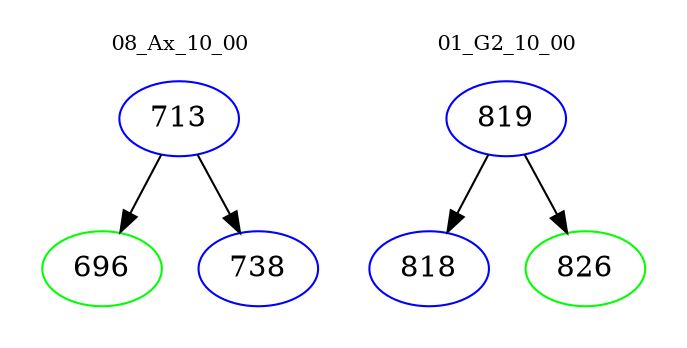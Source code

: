digraph{
subgraph cluster_0 {
color = white
label = "08_Ax_10_00";
fontsize=10;
T0_713 [label="713", color="blue"]
T0_713 -> T0_696 [color="black"]
T0_696 [label="696", color="green"]
T0_713 -> T0_738 [color="black"]
T0_738 [label="738", color="blue"]
}
subgraph cluster_1 {
color = white
label = "01_G2_10_00";
fontsize=10;
T1_819 [label="819", color="blue"]
T1_819 -> T1_818 [color="black"]
T1_818 [label="818", color="blue"]
T1_819 -> T1_826 [color="black"]
T1_826 [label="826", color="green"]
}
}
